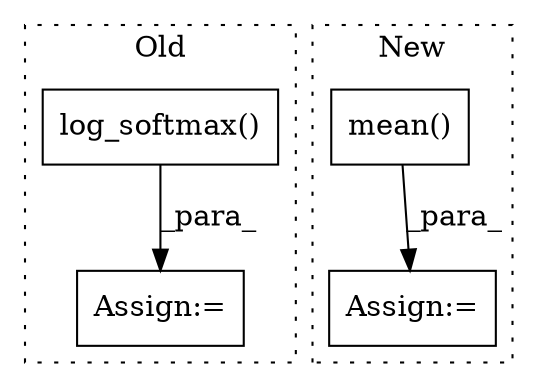 digraph G {
subgraph cluster0 {
1 [label="log_softmax()" a="75" s="2267,2297" l="17,1" shape="box"];
3 [label="Assign:=" a="68" s="2264" l="3" shape="box"];
label = "Old";
style="dotted";
}
subgraph cluster1 {
2 [label="mean()" a="75" s="2586" l="17" shape="box"];
4 [label="Assign:=" a="68" s="2573" l="3" shape="box"];
label = "New";
style="dotted";
}
1 -> 3 [label="_para_"];
2 -> 4 [label="_para_"];
}